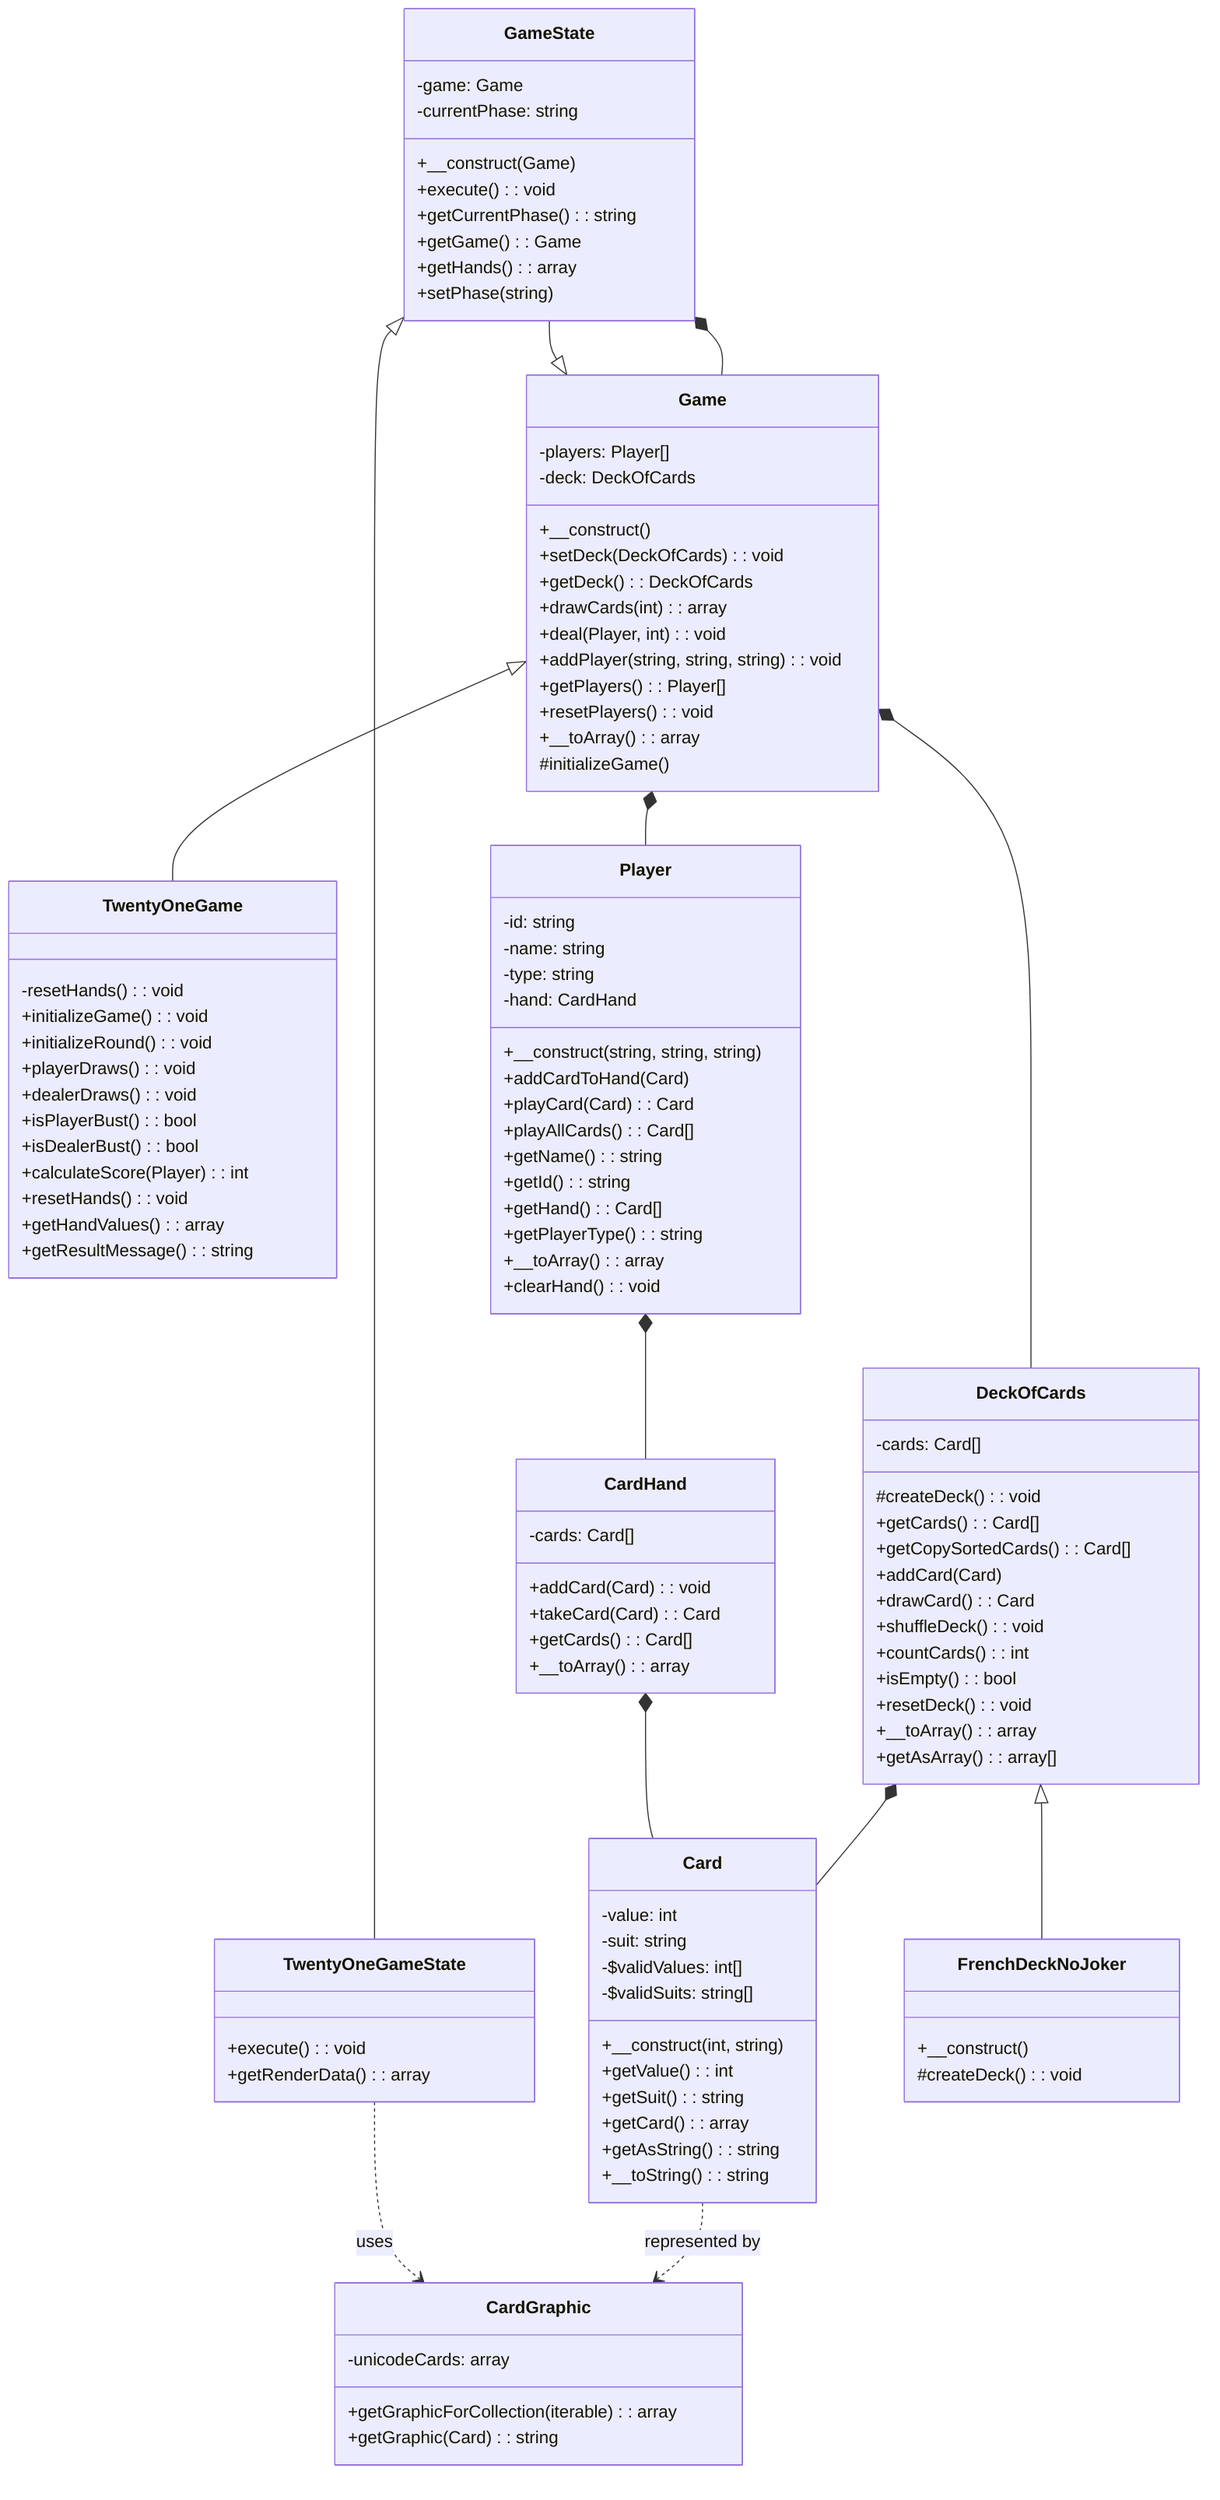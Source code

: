 classDiagram
    class GameState {
        -game: Game
        -currentPhase: string
        +__construct(Game)
        +execute(): void
        +getCurrentPhase(): string
        +getGame(): Game
        +getHands(): array
        +setPhase(string)
    }
    
    class Game {
        -players: Player[]
        -deck: DeckOfCards
        +__construct()
        +setDeck(DeckOfCards): void
        +getDeck(): DeckOfCards
        +drawCards(int): array
        +deal(Player, int): void
        +addPlayer(string, string, string): void
        +getPlayers(): Player[]
        +resetPlayers(): void
        +__toArray(): array
        #initializeGame()
    }    

    class TwentyOneGame {
        -resetHands(): void
        +initializeGame(): void
        +initializeRound(): void
        +playerDraws(): void
        +dealerDraws(): void
        +isPlayerBust(): bool
        +isDealerBust(): bool
        +calculateScore(Player): int
        +resetHands(): void
        +getHandValues(): array
        +getResultMessage(): string
    }

    class TwentyOneGameState {
        +execute(): void
        +getRenderData(): array
    }

    class DeckOfCards {
        -cards: Card[]
        #createDeck(): void
        +getCards(): Card[]
        +getCopySortedCards(): Card[]
        +addCard(Card)
        +drawCard(): Card
        +shuffleDeck(): void
        +countCards(): int
        +isEmpty(): bool
        +resetDeck(): void
        +__toArray(): array
        +getAsArray(): array[]
    }

    class Player {
        -id: string
        -name: string
        -type: string
        -hand: CardHand
        +__construct(string, string, string)
        +addCardToHand(Card)
        +playCard(Card): Card
        +playAllCards(): Card[]
        +getName(): string
        +getId(): string
        +getHand(): Card[]
        +getPlayerType(): string
        +__toArray(): array
        +clearHand(): void
    }

    class CardHand {
        -cards: Card[]
        +addCard(Card): void
        +takeCard(Card): Card
        +getCards(): Card[]
        +__toArray(): array
    }
    class Card {
        -value: int
        -suit: string
        -$validValues: int[]
        -$validSuits: string[]
        +__construct(int, string)
        +getValue(): int
        +getSuit(): string
        +getCard(): array
        +getAsString(): string
        +__toString(): string
    }
    class CardGraphic {
        -unicodeCards: array
        +getGraphicForCollection(iterable): array
        +getGraphic(Card): string
    }
    class FrenchDeckNoJoker {
        +__construct()
        #createDeck(): void
    }

    GameState *-- Game
    Game *-- Player
    Game *-- DeckOfCards
    DeckOfCards <|-- FrenchDeckNoJoker
    DeckOfCards *-- Card
    Player *-- CardHand
    CardHand *-- Card
    Card ..> CardGraphic: represented by
    Game <|-- TwentyOneGame
    Game <|-- GameState
    GameState <|-- TwentyOneGameState
    TwentyOneGameState ..> CardGraphic: uses